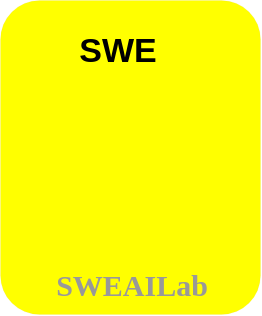 <mxfile version="18.1.2" type="github" pages="3">
  <diagram id="etNqT0bQUPXkj23zkjb7" name="LOGO">
    <mxGraphModel dx="1038" dy="539" grid="1" gridSize="10" guides="1" tooltips="1" connect="1" arrows="1" fold="1" page="1" pageScale="1" pageWidth="850" pageHeight="1100" math="0" shadow="0">
      <root>
        <mxCell id="0" />
        <mxCell id="1" parent="0" />
        <mxCell id="GV_92pGTjidX0dI4lQro-17" value="" style="group" parent="1" vertex="1" connectable="0">
          <mxGeometry x="340" y="203" width="130" height="157" as="geometry" />
        </mxCell>
        <mxCell id="GV_92pGTjidX0dI4lQro-15" value="" style="rounded=1;whiteSpace=wrap;html=1;fontSize=17;strokeWidth=0;fillColor=#FFFF00;gradientDirection=west;dashed=1;strokeColor=#d6b656;" parent="GV_92pGTjidX0dI4lQro-17" vertex="1">
          <mxGeometry width="130" height="157" as="geometry" />
        </mxCell>
        <mxCell id="GV_92pGTjidX0dI4lQro-1" value="" style="shape=image;html=1;verticalAlign=top;verticalLabelPosition=bottom;labelBackgroundColor=#ffffff;imageAspect=0;aspect=fixed;image=https://cdn3.iconfinder.com/data/icons/essential-pack/32/24-Computer-Process-128.png" parent="GV_92pGTjidX0dI4lQro-17" vertex="1">
          <mxGeometry x="42.25" y="38.326" width="56.335" height="56.335" as="geometry" />
        </mxCell>
        <mxCell id="GV_92pGTjidX0dI4lQro-8" value="" style="shape=image;html=1;verticalAlign=top;verticalLabelPosition=bottom;labelBackgroundColor=#ffffff;imageAspect=0;aspect=fixed;image=https://cdn1.iconfinder.com/data/icons/bootstrap-vol-3/16/filetype-ai-128.png;fillColor=default;gradientColor=#ffffff;gradientDirection=west;" parent="GV_92pGTjidX0dI4lQro-17" vertex="1">
          <mxGeometry x="11.143" y="7.388" width="118.212" height="118.212" as="geometry" />
        </mxCell>
        <mxCell id="GV_92pGTjidX0dI4lQro-14" value="&lt;b&gt;&lt;font style=&quot;font-size: 17px;&quot;&gt;SWE&lt;/font&gt;&lt;/b&gt;" style="text;html=1;strokeColor=none;fillColor=none;align=center;verticalAlign=middle;whiteSpace=wrap;rounded=0;" parent="GV_92pGTjidX0dI4lQro-17" vertex="1">
          <mxGeometry x="30.643" y="12.006" width="55.714" height="27.706" as="geometry" />
        </mxCell>
        <mxCell id="GV_92pGTjidX0dI4lQro-16" value="&lt;font color=&quot;#999999&quot; size=&quot;1&quot; face=&quot;Georgia&quot;&gt;&lt;b style=&quot;font-size: 15px;&quot;&gt;SWEAILab&lt;/b&gt;&lt;/font&gt;" style="text;html=1;strokeColor=none;fillColor=none;align=center;verticalAlign=middle;whiteSpace=wrap;rounded=0;dashed=1;fontSize=17;" parent="GV_92pGTjidX0dI4lQro-17" vertex="1">
          <mxGeometry x="37.607" y="129.294" width="55.714" height="27.706" as="geometry" />
        </mxCell>
      </root>
    </mxGraphModel>
  </diagram>
  <diagram id="ddHBEYrLRBmYKL7CS2Vo" name="GeneralOverview">
    <mxGraphModel dx="532" dy="276" grid="1" gridSize="10" guides="1" tooltips="1" connect="1" arrows="1" fold="1" page="1" pageScale="1" pageWidth="850" pageHeight="1100" math="0" shadow="0">
      <root>
        <mxCell id="0" />
        <mxCell id="1" parent="0" />
        <mxCell id="Zp2dqgJfaOYoI4d0qeHx-6" style="edgeStyle=orthogonalEdgeStyle;rounded=0;orthogonalLoop=1;jettySize=auto;html=1;" edge="1" parent="1" source="Zp2dqgJfaOYoI4d0qeHx-2" target="Zp2dqgJfaOYoI4d0qeHx-4">
          <mxGeometry relative="1" as="geometry" />
        </mxCell>
        <mxCell id="Zp2dqgJfaOYoI4d0qeHx-2" value="&lt;b&gt;BSM&lt;/b&gt;" style="shape=process;whiteSpace=wrap;html=1;backgroundOutline=1;size=0.167;fillColor=#f8cecc;strokeColor=#b85450;" vertex="1" parent="1">
          <mxGeometry x="240" y="80" width="120" height="60" as="geometry" />
        </mxCell>
        <mxCell id="Zp2dqgJfaOYoI4d0qeHx-15" style="rounded=0;orthogonalLoop=1;jettySize=auto;html=1;entryX=-0.017;entryY=0.666;entryDx=0;entryDy=0;startArrow=none;startFill=0;endArrow=classic;endFill=1;exitX=1;exitY=0.75;exitDx=0;exitDy=0;entryPerimeter=0;dashed=1;" edge="1" parent="1">
          <mxGeometry relative="1" as="geometry">
            <mxPoint x="353.429" y="247.143" as="sourcePoint" />
            <mxPoint x="424.96" y="247.28" as="targetPoint" />
          </mxGeometry>
        </mxCell>
        <mxCell id="Zp2dqgJfaOYoI4d0qeHx-4" value="&lt;b&gt;&lt;span style=&quot;&quot;&gt;Monitoring&lt;/span&gt;&lt;br style=&quot;&quot;&gt;&lt;span style=&quot;&quot;&gt;Component&lt;/span&gt;&lt;/b&gt;" style="shape=hexagon;perimeter=hexagonPerimeter2;whiteSpace=wrap;html=1;fixedSize=1;fillColor=#dae8fc;strokeColor=#6c8ebf;" vertex="1" parent="1">
          <mxGeometry x="240" y="190" width="120" height="80" as="geometry" />
        </mxCell>
        <mxCell id="Zp2dqgJfaOYoI4d0qeHx-5" value="&lt;b&gt;PSM&lt;/b&gt;" style="shape=document;whiteSpace=wrap;html=1;boundedLbl=1;fillColor=#fff2cc;strokeColor=#d6b656;" vertex="1" parent="1">
          <mxGeometry x="425" y="194" width="120" height="80" as="geometry" />
        </mxCell>
        <mxCell id="Zp2dqgJfaOYoI4d0qeHx-13" style="rounded=0;orthogonalLoop=1;jettySize=auto;html=1;entryX=0.958;entryY=0.614;entryDx=0;entryDy=0;entryPerimeter=0;" edge="1" parent="1">
          <mxGeometry relative="1" as="geometry">
            <mxPoint x="421" y="214" as="sourcePoint" />
            <mxPoint x="352.96" y="214.12" as="targetPoint" />
          </mxGeometry>
        </mxCell>
        <mxCell id="Zp2dqgJfaOYoI4d0qeHx-17" style="edgeStyle=none;rounded=0;orthogonalLoop=1;jettySize=auto;html=1;entryX=1;entryY=0.5;entryDx=0;entryDy=0;startArrow=none;startFill=0;endArrow=classic;endFill=1;exitX=0.082;exitY=0.498;exitDx=0;exitDy=0;exitPerimeter=0;dashed=1;" edge="1" parent="1">
          <mxGeometry relative="1" as="geometry">
            <mxPoint x="419.84" y="97.84" as="sourcePoint" />
            <mxPoint x="360" y="98" as="targetPoint" />
          </mxGeometry>
        </mxCell>
        <mxCell id="Zp2dqgJfaOYoI4d0qeHx-16" value="&lt;b&gt;ENV&lt;/b&gt;" style="ellipse;shape=cloud;whiteSpace=wrap;html=1;fillColor=#f5f5f5;fontColor=#333333;strokeColor=#666666;" vertex="1" parent="1">
          <mxGeometry x="410" y="70" width="120" height="80" as="geometry" />
        </mxCell>
        <mxCell id="Zp2dqgJfaOYoI4d0qeHx-18" value="&lt;i&gt;&lt;font style=&quot;font-size: 10px;&quot;&gt;Trace&lt;/font&gt;&lt;/i&gt;" style="text;html=1;strokeColor=none;fillColor=none;align=center;verticalAlign=middle;whiteSpace=wrap;rounded=0;" vertex="1" parent="1">
          <mxGeometry x="256" y="150" width="60" height="30" as="geometry" />
        </mxCell>
        <mxCell id="Zp2dqgJfaOYoI4d0qeHx-19" value="&lt;i&gt;&lt;font style=&quot;font-size: 10px;&quot;&gt;Trace&lt;/font&gt;&lt;/i&gt;" style="text;html=1;strokeColor=none;fillColor=none;align=center;verticalAlign=middle;whiteSpace=wrap;rounded=0;" vertex="1" parent="1">
          <mxGeometry x="356" y="190" width="60" height="30" as="geometry" />
        </mxCell>
        <mxCell id="Zp2dqgJfaOYoI4d0qeHx-20" value="&lt;span style=&quot;font-size: 10px;&quot;&gt;&lt;i&gt;Event&lt;/i&gt;&lt;/span&gt;" style="text;html=1;strokeColor=none;fillColor=none;align=center;verticalAlign=middle;whiteSpace=wrap;rounded=0;" vertex="1" parent="1">
          <mxGeometry x="356" y="240" width="60" height="30" as="geometry" />
        </mxCell>
        <mxCell id="Zp2dqgJfaOYoI4d0qeHx-22" value="&lt;span style=&quot;font-size: 10px;&quot;&gt;&lt;i&gt;Event&lt;/i&gt;&lt;/span&gt;" style="text;html=1;strokeColor=none;fillColor=none;align=center;verticalAlign=middle;whiteSpace=wrap;rounded=0;" vertex="1" parent="1">
          <mxGeometry x="363" y="74" width="60" height="30" as="geometry" />
        </mxCell>
        <mxCell id="Zp2dqgJfaOYoI4d0qeHx-23" style="edgeStyle=none;rounded=0;orthogonalLoop=1;jettySize=auto;html=1;entryX=1;entryY=0.5;entryDx=0;entryDy=0;startArrow=classic;startFill=1;endArrow=none;endFill=0;exitX=0.082;exitY=0.498;exitDx=0;exitDy=0;exitPerimeter=0;dashed=1;" edge="1" parent="1">
          <mxGeometry relative="1" as="geometry">
            <mxPoint x="420.84" y="125.84" as="sourcePoint" />
            <mxPoint x="361" y="126" as="targetPoint" />
          </mxGeometry>
        </mxCell>
        <mxCell id="Zp2dqgJfaOYoI4d0qeHx-24" value="&lt;span style=&quot;font-size: 10px;&quot;&gt;&lt;i&gt;Event&lt;/i&gt;&lt;/span&gt;" style="text;html=1;strokeColor=none;fillColor=none;align=center;verticalAlign=middle;whiteSpace=wrap;rounded=0;" vertex="1" parent="1">
          <mxGeometry x="360" y="120" width="60" height="30" as="geometry" />
        </mxCell>
      </root>
    </mxGraphModel>
  </diagram>
  <diagram id="208x0wZQbnayfWzlfYj6" name="DetailedOverview">
    <mxGraphModel dx="1038" dy="539" grid="1" gridSize="10" guides="1" tooltips="1" connect="1" arrows="1" fold="1" page="1" pageScale="1" pageWidth="850" pageHeight="1100" math="0" shadow="0">
      <root>
        <mxCell id="0" />
        <mxCell id="1" parent="0" />
      </root>
    </mxGraphModel>
  </diagram>
</mxfile>
